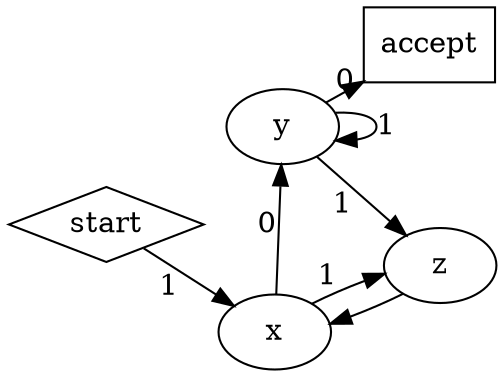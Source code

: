 digraph {
    layout = "fdp";
    start [shape = diamond;];
    accept [shape = box;];
    start -> x [label = "1";];
    x -> y [label = "0";];
    x -> z [label = "1";];
    y -> y [label = "1";];
    y -> z [label = "1";];
    z -> x;
    y -> accept [label = "0";];
}